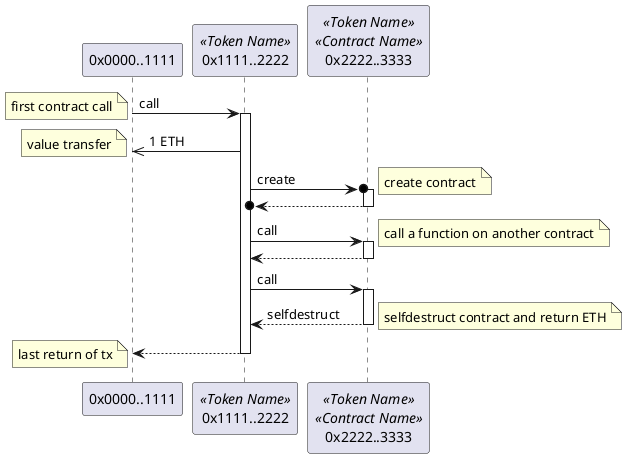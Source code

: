 @startuml

participant "0x0000..1111" as 00001111
participant "0x1111..2222" as 11112222 <<Token Name>>
participant "0x2222..3333" as 22223333 <<Token Name>><<Contract Name>>

00001111 -> 11112222: call
note left: first contract call
activate 11112222
11112222 ->> 00001111: 1 ETH
note left: value transfer
11112222 ->o 22223333: create
note right: create contract
activate 22223333
return
11112222 -> 22223333: call
note right: call a function on another contract
activate 22223333
return
11112222 -> 22223333: call
activate 22223333
return selfdestruct
note right: selfdestruct contract and return ETH
return
note left: last return of tx

@endumls
